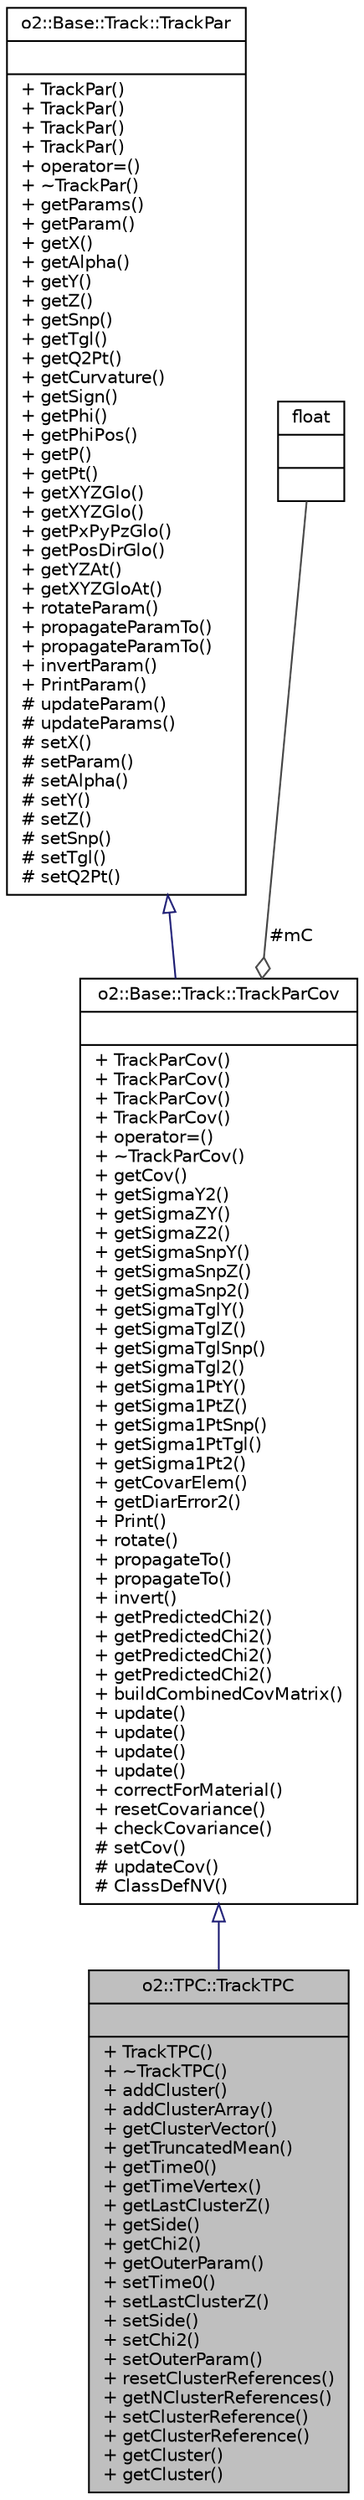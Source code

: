 digraph "o2::TPC::TrackTPC"
{
 // INTERACTIVE_SVG=YES
  bgcolor="transparent";
  edge [fontname="Helvetica",fontsize="10",labelfontname="Helvetica",labelfontsize="10"];
  node [fontname="Helvetica",fontsize="10",shape=record];
  Node1 [label="{o2::TPC::TrackTPC\n||+ TrackTPC()\l+ ~TrackTPC()\l+ addCluster()\l+ addClusterArray()\l+ getClusterVector()\l+ getTruncatedMean()\l+ getTime0()\l+ getTimeVertex()\l+ getLastClusterZ()\l+ getSide()\l+ getChi2()\l+ getOuterParam()\l+ setTime0()\l+ setLastClusterZ()\l+ setSide()\l+ setChi2()\l+ setOuterParam()\l+ resetClusterReferences()\l+ getNClusterReferences()\l+ setClusterReference()\l+ getClusterReference()\l+ getCluster()\l+ getCluster()\l}",height=0.2,width=0.4,color="black", fillcolor="grey75", style="filled" fontcolor="black"];
  Node2 -> Node1 [dir="back",color="midnightblue",fontsize="10",style="solid",arrowtail="onormal",fontname="Helvetica"];
  Node2 [label="{o2::Base::Track::TrackParCov\n||+ TrackParCov()\l+ TrackParCov()\l+ TrackParCov()\l+ TrackParCov()\l+ operator=()\l+ ~TrackParCov()\l+ getCov()\l+ getSigmaY2()\l+ getSigmaZY()\l+ getSigmaZ2()\l+ getSigmaSnpY()\l+ getSigmaSnpZ()\l+ getSigmaSnp2()\l+ getSigmaTglY()\l+ getSigmaTglZ()\l+ getSigmaTglSnp()\l+ getSigmaTgl2()\l+ getSigma1PtY()\l+ getSigma1PtZ()\l+ getSigma1PtSnp()\l+ getSigma1PtTgl()\l+ getSigma1Pt2()\l+ getCovarElem()\l+ getDiarError2()\l+ Print()\l+ rotate()\l+ propagateTo()\l+ propagateTo()\l+ invert()\l+ getPredictedChi2()\l+ getPredictedChi2()\l+ getPredictedChi2()\l+ getPredictedChi2()\l+ buildCombinedCovMatrix()\l+ update()\l+ update()\l+ update()\l+ update()\l+ correctForMaterial()\l+ resetCovariance()\l+ checkCovariance()\l# setCov()\l# updateCov()\l# ClassDefNV()\l}",height=0.2,width=0.4,color="black",URL="$d0/d8b/classo2_1_1Base_1_1Track_1_1TrackParCov.html"];
  Node3 -> Node2 [dir="back",color="midnightblue",fontsize="10",style="solid",arrowtail="onormal",fontname="Helvetica"];
  Node3 [label="{o2::Base::Track::TrackPar\n||+ TrackPar()\l+ TrackPar()\l+ TrackPar()\l+ TrackPar()\l+ operator=()\l+ ~TrackPar()\l+ getParams()\l+ getParam()\l+ getX()\l+ getAlpha()\l+ getY()\l+ getZ()\l+ getSnp()\l+ getTgl()\l+ getQ2Pt()\l+ getCurvature()\l+ getSign()\l+ getPhi()\l+ getPhiPos()\l+ getP()\l+ getPt()\l+ getXYZGlo()\l+ getXYZGlo()\l+ getPxPyPzGlo()\l+ getPosDirGlo()\l+ getYZAt()\l+ getXYZGloAt()\l+ rotateParam()\l+ propagateParamTo()\l+ propagateParamTo()\l+ invertParam()\l+ PrintParam()\l# updateParam()\l# updateParams()\l# setX()\l# setParam()\l# setAlpha()\l# setY()\l# setZ()\l# setSnp()\l# setTgl()\l# setQ2Pt()\l}",height=0.2,width=0.4,color="black",URL="$db/da2/classo2_1_1Base_1_1Track_1_1TrackPar.html"];
  Node4 -> Node2 [color="grey25",fontsize="10",style="solid",label=" #mC" ,arrowhead="odiamond",fontname="Helvetica"];
  Node4 [label="{float\n||}",height=0.2,width=0.4,color="black",URL="$d4/dc3/classfloat.html"];
}
